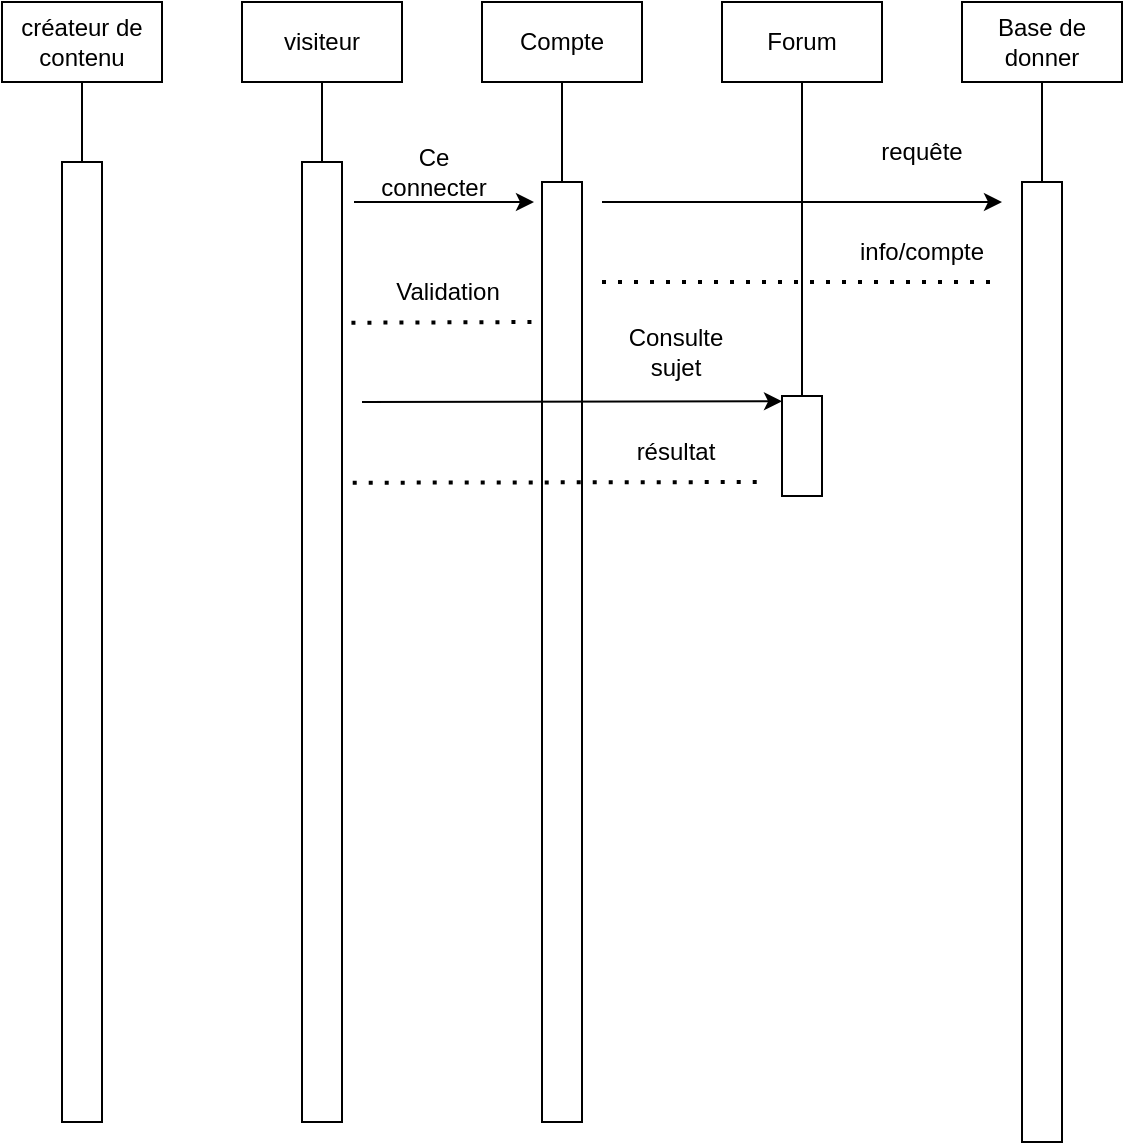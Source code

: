 <mxfile version="23.1.6" type="github">
  <diagram name="Page-1" id="8oMHfR-b3h0ZMFrPSHgY">
    <mxGraphModel dx="978" dy="473" grid="1" gridSize="10" guides="1" tooltips="1" connect="1" arrows="1" fold="1" page="1" pageScale="1" pageWidth="827" pageHeight="1169" math="0" shadow="0">
      <root>
        <mxCell id="0" />
        <mxCell id="1" parent="0" />
        <mxCell id="kiSYdIvKrgvM_TdTaDBx-1" value="visiteur" style="rounded=0;whiteSpace=wrap;html=1;" vertex="1" parent="1">
          <mxGeometry x="120" y="40" width="80" height="40" as="geometry" />
        </mxCell>
        <mxCell id="kiSYdIvKrgvM_TdTaDBx-2" value="Compte" style="rounded=0;whiteSpace=wrap;html=1;" vertex="1" parent="1">
          <mxGeometry x="240" y="40" width="80" height="40" as="geometry" />
        </mxCell>
        <mxCell id="kiSYdIvKrgvM_TdTaDBx-3" value="Base de donner" style="rounded=0;whiteSpace=wrap;html=1;" vertex="1" parent="1">
          <mxGeometry x="480" y="40" width="80" height="40" as="geometry" />
        </mxCell>
        <mxCell id="kiSYdIvKrgvM_TdTaDBx-4" value="" style="endArrow=none;html=1;rounded=0;entryX=0.5;entryY=1;entryDx=0;entryDy=0;" edge="1" parent="1" target="kiSYdIvKrgvM_TdTaDBx-1">
          <mxGeometry width="50" height="50" relative="1" as="geometry">
            <mxPoint x="160" y="120" as="sourcePoint" />
            <mxPoint x="190" y="130" as="targetPoint" />
          </mxGeometry>
        </mxCell>
        <mxCell id="kiSYdIvKrgvM_TdTaDBx-5" value="" style="endArrow=none;html=1;rounded=0;entryX=0.5;entryY=1;entryDx=0;entryDy=0;" edge="1" parent="1" target="kiSYdIvKrgvM_TdTaDBx-2">
          <mxGeometry width="50" height="50" relative="1" as="geometry">
            <mxPoint x="280" y="140" as="sourcePoint" />
            <mxPoint x="320" y="90" as="targetPoint" />
          </mxGeometry>
        </mxCell>
        <mxCell id="kiSYdIvKrgvM_TdTaDBx-6" value="" style="rounded=0;whiteSpace=wrap;html=1;" vertex="1" parent="1">
          <mxGeometry x="150" y="120" width="20" height="480" as="geometry" />
        </mxCell>
        <mxCell id="kiSYdIvKrgvM_TdTaDBx-7" value="" style="endArrow=classic;html=1;rounded=0;" edge="1" parent="1">
          <mxGeometry width="50" height="50" relative="1" as="geometry">
            <mxPoint x="176" y="140" as="sourcePoint" />
            <mxPoint x="266" y="140" as="targetPoint" />
          </mxGeometry>
        </mxCell>
        <mxCell id="kiSYdIvKrgvM_TdTaDBx-8" value="Ce connecter" style="text;html=1;align=center;verticalAlign=middle;whiteSpace=wrap;rounded=0;" vertex="1" parent="1">
          <mxGeometry x="186" y="110" width="60" height="30" as="geometry" />
        </mxCell>
        <mxCell id="kiSYdIvKrgvM_TdTaDBx-9" value="" style="rounded=0;whiteSpace=wrap;html=1;" vertex="1" parent="1">
          <mxGeometry x="270" y="130" width="20" height="470" as="geometry" />
        </mxCell>
        <mxCell id="kiSYdIvKrgvM_TdTaDBx-10" value="" style="endArrow=none;dashed=1;html=1;dashPattern=1 3;strokeWidth=2;rounded=0;entryX=-0.1;entryY=0.259;entryDx=0;entryDy=0;entryPerimeter=0;exitX=1.136;exitY=0.331;exitDx=0;exitDy=0;exitPerimeter=0;" edge="1" parent="1">
          <mxGeometry width="50" height="50" relative="1" as="geometry">
            <mxPoint x="174.72" y="200.37" as="sourcePoint" />
            <mxPoint x="270" y="200.0" as="targetPoint" />
          </mxGeometry>
        </mxCell>
        <mxCell id="kiSYdIvKrgvM_TdTaDBx-11" value="Validation" style="text;html=1;align=center;verticalAlign=middle;whiteSpace=wrap;rounded=0;" vertex="1" parent="1">
          <mxGeometry x="186" y="170" width="74" height="30" as="geometry" />
        </mxCell>
        <mxCell id="kiSYdIvKrgvM_TdTaDBx-12" value="" style="endArrow=classic;html=1;rounded=0;entryX=0;entryY=0.053;entryDx=0;entryDy=0;entryPerimeter=0;" edge="1" parent="1" target="kiSYdIvKrgvM_TdTaDBx-13">
          <mxGeometry width="50" height="50" relative="1" as="geometry">
            <mxPoint x="180" y="240" as="sourcePoint" />
            <mxPoint x="380" y="240" as="targetPoint" />
          </mxGeometry>
        </mxCell>
        <mxCell id="kiSYdIvKrgvM_TdTaDBx-13" value="" style="rounded=0;whiteSpace=wrap;html=1;" vertex="1" parent="1">
          <mxGeometry x="390" y="237" width="20" height="50" as="geometry" />
        </mxCell>
        <mxCell id="kiSYdIvKrgvM_TdTaDBx-14" value="Forum" style="rounded=0;whiteSpace=wrap;html=1;" vertex="1" parent="1">
          <mxGeometry x="360" y="40" width="80" height="40" as="geometry" />
        </mxCell>
        <mxCell id="kiSYdIvKrgvM_TdTaDBx-15" value="" style="endArrow=none;html=1;rounded=0;entryX=0.5;entryY=1;entryDx=0;entryDy=0;exitX=0.5;exitY=0;exitDx=0;exitDy=0;" edge="1" parent="1" source="kiSYdIvKrgvM_TdTaDBx-13" target="kiSYdIvKrgvM_TdTaDBx-14">
          <mxGeometry width="50" height="50" relative="1" as="geometry">
            <mxPoint x="370" y="200" as="sourcePoint" />
            <mxPoint x="420" y="150" as="targetPoint" />
          </mxGeometry>
        </mxCell>
        <mxCell id="kiSYdIvKrgvM_TdTaDBx-16" value="Consulte&lt;br&gt;sujet" style="text;html=1;align=center;verticalAlign=middle;whiteSpace=wrap;rounded=0;" vertex="1" parent="1">
          <mxGeometry x="300" y="200" width="74" height="30" as="geometry" />
        </mxCell>
        <mxCell id="kiSYdIvKrgvM_TdTaDBx-17" value="" style="endArrow=none;dashed=1;html=1;dashPattern=1 3;strokeWidth=2;rounded=0;exitX=1.136;exitY=0.331;exitDx=0;exitDy=0;exitPerimeter=0;" edge="1" parent="1">
          <mxGeometry width="50" height="50" relative="1" as="geometry">
            <mxPoint x="175.36" y="280.37" as="sourcePoint" />
            <mxPoint x="380" y="280" as="targetPoint" />
          </mxGeometry>
        </mxCell>
        <mxCell id="kiSYdIvKrgvM_TdTaDBx-18" value="résultat" style="text;html=1;align=center;verticalAlign=middle;whiteSpace=wrap;rounded=0;" vertex="1" parent="1">
          <mxGeometry x="300" y="250" width="74" height="30" as="geometry" />
        </mxCell>
        <mxCell id="kiSYdIvKrgvM_TdTaDBx-19" value="" style="endArrow=none;html=1;rounded=0;entryX=0.5;entryY=1;entryDx=0;entryDy=0;" edge="1" parent="1" source="kiSYdIvKrgvM_TdTaDBx-20" target="kiSYdIvKrgvM_TdTaDBx-3">
          <mxGeometry width="50" height="50" relative="1" as="geometry">
            <mxPoint x="520" y="240" as="sourcePoint" />
            <mxPoint x="570" y="140" as="targetPoint" />
          </mxGeometry>
        </mxCell>
        <mxCell id="kiSYdIvKrgvM_TdTaDBx-21" value="" style="endArrow=none;html=1;rounded=0;entryX=0.5;entryY=1;entryDx=0;entryDy=0;" edge="1" parent="1" target="kiSYdIvKrgvM_TdTaDBx-20">
          <mxGeometry width="50" height="50" relative="1" as="geometry">
            <mxPoint x="520" y="240" as="sourcePoint" />
            <mxPoint x="520" y="80" as="targetPoint" />
          </mxGeometry>
        </mxCell>
        <mxCell id="kiSYdIvKrgvM_TdTaDBx-20" value="" style="rounded=0;whiteSpace=wrap;html=1;" vertex="1" parent="1">
          <mxGeometry x="510" y="130" width="20" height="480" as="geometry" />
        </mxCell>
        <mxCell id="kiSYdIvKrgvM_TdTaDBx-22" value="" style="endArrow=classic;html=1;rounded=0;" edge="1" parent="1">
          <mxGeometry width="50" height="50" relative="1" as="geometry">
            <mxPoint x="300" y="140" as="sourcePoint" />
            <mxPoint x="500" y="140" as="targetPoint" />
          </mxGeometry>
        </mxCell>
        <mxCell id="kiSYdIvKrgvM_TdTaDBx-23" value="requête" style="text;html=1;align=center;verticalAlign=middle;whiteSpace=wrap;rounded=0;" vertex="1" parent="1">
          <mxGeometry x="430" y="100" width="60" height="30" as="geometry" />
        </mxCell>
        <mxCell id="kiSYdIvKrgvM_TdTaDBx-24" value="" style="endArrow=none;dashed=1;html=1;dashPattern=1 3;strokeWidth=2;rounded=0;" edge="1" parent="1">
          <mxGeometry width="50" height="50" relative="1" as="geometry">
            <mxPoint x="300" y="180" as="sourcePoint" />
            <mxPoint x="500" y="180" as="targetPoint" />
          </mxGeometry>
        </mxCell>
        <mxCell id="kiSYdIvKrgvM_TdTaDBx-25" value="info/compte" style="text;html=1;align=center;verticalAlign=middle;whiteSpace=wrap;rounded=0;" vertex="1" parent="1">
          <mxGeometry x="430" y="150" width="60" height="30" as="geometry" />
        </mxCell>
        <mxCell id="kiSYdIvKrgvM_TdTaDBx-26" value="créateur de contenu" style="rounded=0;whiteSpace=wrap;html=1;" vertex="1" parent="1">
          <mxGeometry y="40" width="80" height="40" as="geometry" />
        </mxCell>
        <mxCell id="kiSYdIvKrgvM_TdTaDBx-27" value="" style="endArrow=none;html=1;rounded=0;entryX=0.5;entryY=1;entryDx=0;entryDy=0;" edge="1" parent="1">
          <mxGeometry width="50" height="50" relative="1" as="geometry">
            <mxPoint x="40" y="120" as="sourcePoint" />
            <mxPoint x="40" y="80" as="targetPoint" />
          </mxGeometry>
        </mxCell>
        <mxCell id="kiSYdIvKrgvM_TdTaDBx-28" value="" style="rounded=0;whiteSpace=wrap;html=1;" vertex="1" parent="1">
          <mxGeometry x="30" y="120" width="20" height="480" as="geometry" />
        </mxCell>
      </root>
    </mxGraphModel>
  </diagram>
</mxfile>

